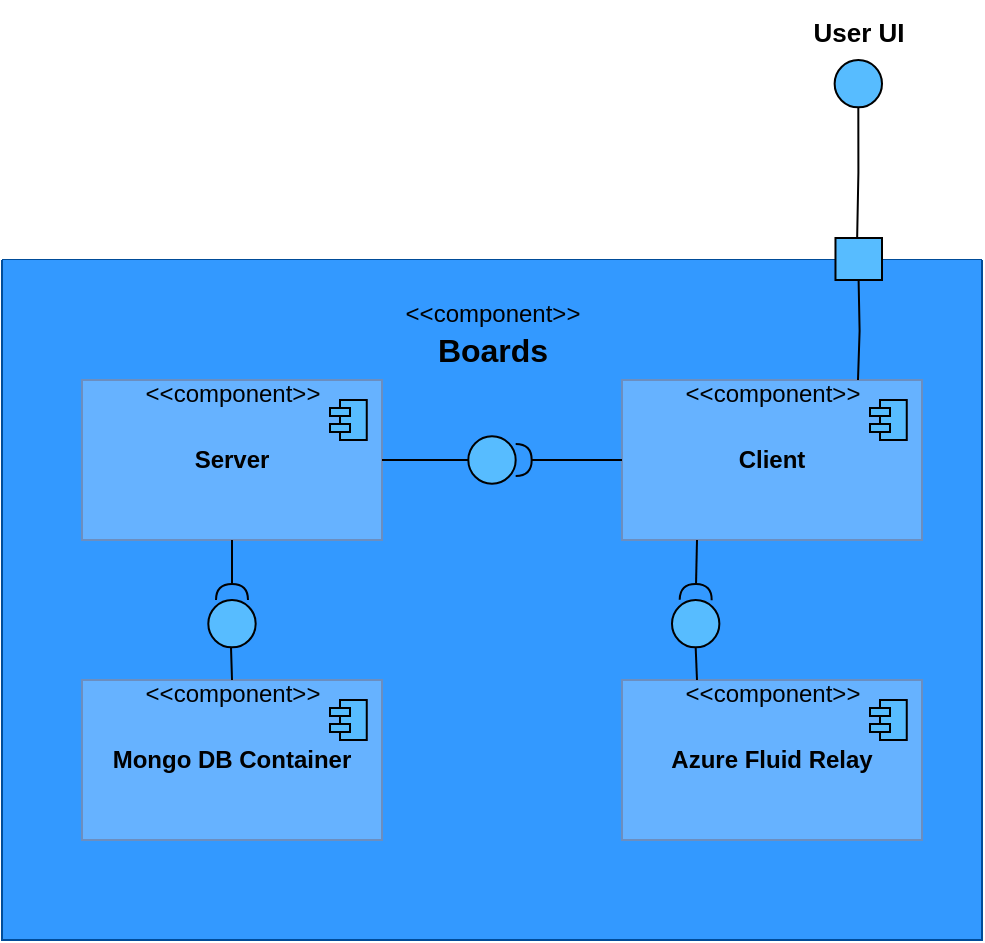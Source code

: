 <mxfile version="24.5.2" type="onedrive">
  <diagram id="prtHgNgQTEPvFCAcTncT" name="Page-1">
    <mxGraphModel grid="1" page="1" gridSize="10" guides="1" tooltips="1" connect="1" arrows="1" fold="1" pageScale="1" pageWidth="827" pageHeight="1169" math="0" shadow="0">
      <root>
        <mxCell id="0" />
        <mxCell id="1" parent="0" />
        <mxCell id="kRcbFcpV6zesEwexT35v-3" value="" style="swimlane;startSize=0;fillColor=#3399ff;strokeColor=#004C99;gradientColor=default;swimlaneFillColor=#3399FF;" vertex="1" parent="1">
          <mxGeometry x="560" y="180" width="490" height="340" as="geometry" />
        </mxCell>
        <mxCell id="kRcbFcpV6zesEwexT35v-4" value="&lt;b&gt;Boards&lt;/b&gt;" style="text;html=1;align=center;verticalAlign=middle;resizable=0;points=[];autosize=1;strokeColor=none;fillColor=none;fontSize=16;" vertex="1" parent="kRcbFcpV6zesEwexT35v-3">
          <mxGeometry x="205" y="30" width="80" height="30" as="geometry" />
        </mxCell>
        <mxCell id="kRcbFcpV6zesEwexT35v-5" value="&lt;font style=&quot;font-size: 12px;&quot;&gt;&amp;lt;&amp;lt;component&amp;gt;&amp;gt;&lt;/font&gt;" style="text;html=1;align=center;verticalAlign=middle;resizable=0;points=[];autosize=1;strokeColor=none;fillColor=none;fontSize=16;" vertex="1" parent="kRcbFcpV6zesEwexT35v-3">
          <mxGeometry x="190" y="10" width="110" height="30" as="geometry" />
        </mxCell>
        <mxCell id="kRcbFcpV6zesEwexT35v-10" value="&lt;b&gt;Server&lt;/b&gt;" style="rounded=0;whiteSpace=wrap;html=1;fillColor=#66B2FF;strokeColor=#6c8ebf;" vertex="1" parent="kRcbFcpV6zesEwexT35v-3">
          <mxGeometry x="40" y="60" width="150" height="80" as="geometry" />
        </mxCell>
        <mxCell id="kRcbFcpV6zesEwexT35v-11" value="&lt;font style=&quot;font-size: 12px;&quot;&gt;&amp;lt;&amp;lt;component&amp;gt;&amp;gt;&lt;/font&gt;" style="text;html=1;align=center;verticalAlign=middle;resizable=0;points=[];autosize=1;strokeColor=none;fillColor=none;fontSize=16;" vertex="1" parent="kRcbFcpV6zesEwexT35v-3">
          <mxGeometry x="60" y="50" width="110" height="30" as="geometry" />
        </mxCell>
        <mxCell id="kRcbFcpV6zesEwexT35v-13" value="" style="shape=module;jettyWidth=10;jettyHeight=4;fillColor=#57BCFF;" vertex="1" parent="kRcbFcpV6zesEwexT35v-3">
          <mxGeometry x="164" y="70" width="18.38" height="20" as="geometry" />
        </mxCell>
        <mxCell id="kRcbFcpV6zesEwexT35v-14" value="&lt;b&gt;Mongo DB Container&lt;/b&gt;" style="rounded=0;whiteSpace=wrap;html=1;fillColor=#66B2FF;strokeColor=#6c8ebf;" vertex="1" parent="kRcbFcpV6zesEwexT35v-3">
          <mxGeometry x="40" y="210" width="150" height="80" as="geometry" />
        </mxCell>
        <mxCell id="kRcbFcpV6zesEwexT35v-15" value="&lt;font style=&quot;font-size: 12px;&quot;&gt;&amp;lt;&amp;lt;component&amp;gt;&amp;gt;&lt;/font&gt;" style="text;html=1;align=center;verticalAlign=middle;resizable=0;points=[];autosize=1;strokeColor=none;fillColor=none;fontSize=16;" vertex="1" parent="kRcbFcpV6zesEwexT35v-3">
          <mxGeometry x="60" y="200" width="110" height="30" as="geometry" />
        </mxCell>
        <mxCell id="kRcbFcpV6zesEwexT35v-16" value="" style="shape=module;jettyWidth=10;jettyHeight=4;fillColor=#57BCFF;" vertex="1" parent="kRcbFcpV6zesEwexT35v-3">
          <mxGeometry x="164" y="220" width="18.38" height="20" as="geometry" />
        </mxCell>
        <mxCell id="kRcbFcpV6zesEwexT35v-17" value="&lt;b&gt;Client&lt;/b&gt;" style="rounded=0;whiteSpace=wrap;html=1;fillColor=#66B2FF;strokeColor=#6c8ebf;" vertex="1" parent="kRcbFcpV6zesEwexT35v-3">
          <mxGeometry x="310" y="60" width="150" height="80" as="geometry" />
        </mxCell>
        <mxCell id="kRcbFcpV6zesEwexT35v-18" value="&lt;font style=&quot;font-size: 12px;&quot;&gt;&amp;lt;&amp;lt;component&amp;gt;&amp;gt;&lt;/font&gt;" style="text;html=1;align=center;verticalAlign=middle;resizable=0;points=[];autosize=1;strokeColor=none;fillColor=none;fontSize=16;" vertex="1" parent="kRcbFcpV6zesEwexT35v-3">
          <mxGeometry x="330" y="50" width="110" height="30" as="geometry" />
        </mxCell>
        <mxCell id="kRcbFcpV6zesEwexT35v-19" value="" style="shape=module;jettyWidth=10;jettyHeight=4;fillColor=#57BCFF;" vertex="1" parent="kRcbFcpV6zesEwexT35v-3">
          <mxGeometry x="434" y="70" width="18.38" height="20" as="geometry" />
        </mxCell>
        <mxCell id="kRcbFcpV6zesEwexT35v-20" value="" style="fontStyle=1;align=center;verticalAlign=top;childLayout=stackLayout;horizontal=1;horizontalStack=0;resizeParent=1;resizeParentMax=0;resizeLast=0;marginBottom=0;fontColor=none;noLabel=1;fillColor=#57BCFF;" vertex="1" parent="kRcbFcpV6zesEwexT35v-3">
          <mxGeometry x="416.74" y="-11" width="23.26" height="21" as="geometry" />
        </mxCell>
        <mxCell id="kRcbFcpV6zesEwexT35v-37" value="&lt;b&gt;Azure Fluid Relay&lt;/b&gt;" style="rounded=0;whiteSpace=wrap;html=1;fillColor=#66B2FF;strokeColor=#6c8ebf;" vertex="1" parent="kRcbFcpV6zesEwexT35v-3">
          <mxGeometry x="310" y="210" width="150" height="80" as="geometry" />
        </mxCell>
        <mxCell id="kRcbFcpV6zesEwexT35v-38" value="&lt;font style=&quot;font-size: 12px;&quot;&gt;&amp;lt;&amp;lt;component&amp;gt;&amp;gt;&lt;/font&gt;" style="text;html=1;align=center;verticalAlign=middle;resizable=0;points=[];autosize=1;strokeColor=none;fillColor=none;fontSize=16;" vertex="1" parent="kRcbFcpV6zesEwexT35v-3">
          <mxGeometry x="330" y="200" width="110" height="30" as="geometry" />
        </mxCell>
        <mxCell id="kRcbFcpV6zesEwexT35v-39" value="" style="shape=module;jettyWidth=10;jettyHeight=4;fillColor=#57BCFF;" vertex="1" parent="kRcbFcpV6zesEwexT35v-3">
          <mxGeometry x="434" y="220" width="18.38" height="20" as="geometry" />
        </mxCell>
        <mxCell id="kRcbFcpV6zesEwexT35v-50" style="edgeStyle=orthogonalEdgeStyle;rounded=0;orthogonalLoop=1;jettySize=auto;html=1;exitX=0;exitY=0.5;exitDx=0;exitDy=0;endArrow=halfCircle;endFill=0;entryX=1;entryY=0.5;entryDx=0;entryDy=0;" edge="1" parent="kRcbFcpV6zesEwexT35v-3" source="kRcbFcpV6zesEwexT35v-17" target="kRcbFcpV6zesEwexT35v-51">
          <mxGeometry relative="1" as="geometry">
            <mxPoint x="259.999" y="106.525" as="sourcePoint" />
            <mxPoint x="278.947" y="140.005" as="targetPoint" />
            <Array as="points" />
          </mxGeometry>
        </mxCell>
        <mxCell id="kRcbFcpV6zesEwexT35v-51" value="" style="ellipse;whiteSpace=wrap;html=1;aspect=fixed;fillColor=#57BCFF;" vertex="1" parent="kRcbFcpV6zesEwexT35v-3">
          <mxGeometry x="233.16" y="88.16" width="23.684" height="23.684" as="geometry" />
        </mxCell>
        <mxCell id="kRcbFcpV6zesEwexT35v-52" style="edgeStyle=orthogonalEdgeStyle;rounded=0;orthogonalLoop=1;jettySize=auto;html=1;exitX=0;exitY=0.5;exitDx=0;exitDy=0;entryX=1;entryY=0.5;entryDx=0;entryDy=0;endArrow=none;endFill=0;" edge="1" parent="kRcbFcpV6zesEwexT35v-3" source="kRcbFcpV6zesEwexT35v-51" target="kRcbFcpV6zesEwexT35v-10">
          <mxGeometry relative="1" as="geometry">
            <mxPoint x="170" y="-80" as="sourcePoint" />
            <mxPoint x="169.573" y="-15.184" as="targetPoint" />
          </mxGeometry>
        </mxCell>
        <mxCell id="kRcbFcpV6zesEwexT35v-53" style="edgeStyle=orthogonalEdgeStyle;rounded=0;orthogonalLoop=1;jettySize=auto;html=1;exitX=0.5;exitY=1;exitDx=0;exitDy=0;endArrow=none;endFill=0;" edge="1" parent="kRcbFcpV6zesEwexT35v-3">
          <mxGeometry relative="1" as="geometry">
            <mxPoint x="428.3" y="10" as="sourcePoint" />
            <mxPoint x="428" y="60" as="targetPoint" />
          </mxGeometry>
        </mxCell>
        <mxCell id="kRcbFcpV6zesEwexT35v-57" value="" style="ellipse;whiteSpace=wrap;html=1;aspect=fixed;fillColor=#57BCFF;" vertex="1" parent="kRcbFcpV6zesEwexT35v-3">
          <mxGeometry x="103.16" y="170" width="23.684" height="23.684" as="geometry" />
        </mxCell>
        <mxCell id="kRcbFcpV6zesEwexT35v-58" style="edgeStyle=orthogonalEdgeStyle;rounded=0;orthogonalLoop=1;jettySize=auto;html=1;endArrow=none;endFill=0;" edge="1" parent="kRcbFcpV6zesEwexT35v-3">
          <mxGeometry relative="1" as="geometry">
            <mxPoint x="114.5" y="193.68" as="sourcePoint" />
            <mxPoint x="115" y="210" as="targetPoint" />
            <Array as="points">
              <mxPoint x="115.5" y="193.68" />
            </Array>
          </mxGeometry>
        </mxCell>
        <mxCell id="kRcbFcpV6zesEwexT35v-56" style="edgeStyle=orthogonalEdgeStyle;rounded=0;orthogonalLoop=1;jettySize=auto;html=1;endArrow=halfCircle;endFill=0;entryX=0.5;entryY=0;entryDx=0;entryDy=0;exitX=0.5;exitY=1;exitDx=0;exitDy=0;" edge="1" parent="kRcbFcpV6zesEwexT35v-3" source="kRcbFcpV6zesEwexT35v-10" target="kRcbFcpV6zesEwexT35v-57">
          <mxGeometry relative="1" as="geometry">
            <mxPoint x="115" y="-69" as="sourcePoint" />
            <mxPoint x="106.844" y="171.842" as="targetPoint" />
            <Array as="points" />
          </mxGeometry>
        </mxCell>
        <mxCell id="kRcbFcpV6zesEwexT35v-63" value="" style="ellipse;whiteSpace=wrap;html=1;aspect=fixed;fillColor=#57BCFF;" vertex="1" parent="kRcbFcpV6zesEwexT35v-3">
          <mxGeometry x="335" y="170" width="23.684" height="23.684" as="geometry" />
        </mxCell>
        <mxCell id="kRcbFcpV6zesEwexT35v-65" style="edgeStyle=orthogonalEdgeStyle;rounded=0;orthogonalLoop=1;jettySize=auto;html=1;endArrow=halfCircle;endFill=0;entryX=0.5;entryY=0;entryDx=0;entryDy=0;exitX=0.25;exitY=1;exitDx=0;exitDy=0;" edge="1" parent="kRcbFcpV6zesEwexT35v-3" source="kRcbFcpV6zesEwexT35v-17" target="kRcbFcpV6zesEwexT35v-63">
          <mxGeometry relative="1" as="geometry">
            <mxPoint x="341.5" y="30" as="sourcePoint" />
            <mxPoint x="341.342" y="-140" as="targetPoint" />
            <Array as="points" />
          </mxGeometry>
        </mxCell>
        <mxCell id="kRcbFcpV6zesEwexT35v-64" style="edgeStyle=orthogonalEdgeStyle;rounded=0;orthogonalLoop=1;jettySize=auto;html=1;endArrow=none;endFill=0;exitX=0.5;exitY=1;exitDx=0;exitDy=0;entryX=0.25;entryY=0;entryDx=0;entryDy=0;" edge="1" parent="kRcbFcpV6zesEwexT35v-3" source="kRcbFcpV6zesEwexT35v-63" target="kRcbFcpV6zesEwexT35v-37">
          <mxGeometry relative="1" as="geometry">
            <mxPoint x="221" y="30" as="sourcePoint" />
            <mxPoint x="342" y="210" as="targetPoint" />
            <Array as="points">
              <mxPoint x="348" y="194" />
            </Array>
          </mxGeometry>
        </mxCell>
        <mxCell id="kRcbFcpV6zesEwexT35v-21" value="" style="ellipse;whiteSpace=wrap;html=1;aspect=fixed;fillColor=#57BCFF;" vertex="1" parent="1">
          <mxGeometry x="976.32" y="80" width="23.684" height="23.684" as="geometry" />
        </mxCell>
        <mxCell id="kRcbFcpV6zesEwexT35v-22" style="edgeStyle=none;curved=1;rounded=0;orthogonalLoop=1;jettySize=auto;html=1;exitX=0.5;exitY=0;exitDx=0;exitDy=0;entryX=0.5;entryY=1;entryDx=0;entryDy=0;fontSize=12;shape=link;strokeColor=none;" edge="1" parent="1" source="kRcbFcpV6zesEwexT35v-20" target="kRcbFcpV6zesEwexT35v-21">
          <mxGeometry relative="1" as="geometry" />
        </mxCell>
        <mxCell id="kRcbFcpV6zesEwexT35v-44" style="edgeStyle=orthogonalEdgeStyle;rounded=0;orthogonalLoop=1;jettySize=auto;html=1;exitX=0.5;exitY=1;exitDx=0;exitDy=0;entryX=0.5;entryY=0;entryDx=0;entryDy=0;endArrow=none;endFill=0;" edge="1" parent="1" source="kRcbFcpV6zesEwexT35v-21">
          <mxGeometry relative="1" as="geometry">
            <mxPoint x="988.203" y="70" as="sourcePoint" />
            <mxPoint x="987.573" y="168.816" as="targetPoint" />
          </mxGeometry>
        </mxCell>
        <mxCell id="kRcbFcpV6zesEwexT35v-49" value="&lt;b&gt;&lt;font style=&quot;font-size: 13px;&quot;&gt;User UI&lt;/font&gt;&lt;/b&gt;" style="text;html=1;align=center;verticalAlign=middle;resizable=0;points=[];autosize=1;strokeColor=none;fillColor=none;fontSize=16;" vertex="1" parent="1">
          <mxGeometry x="953.16" y="50" width="70" height="30" as="geometry" />
        </mxCell>
      </root>
    </mxGraphModel>
  </diagram>
</mxfile>
